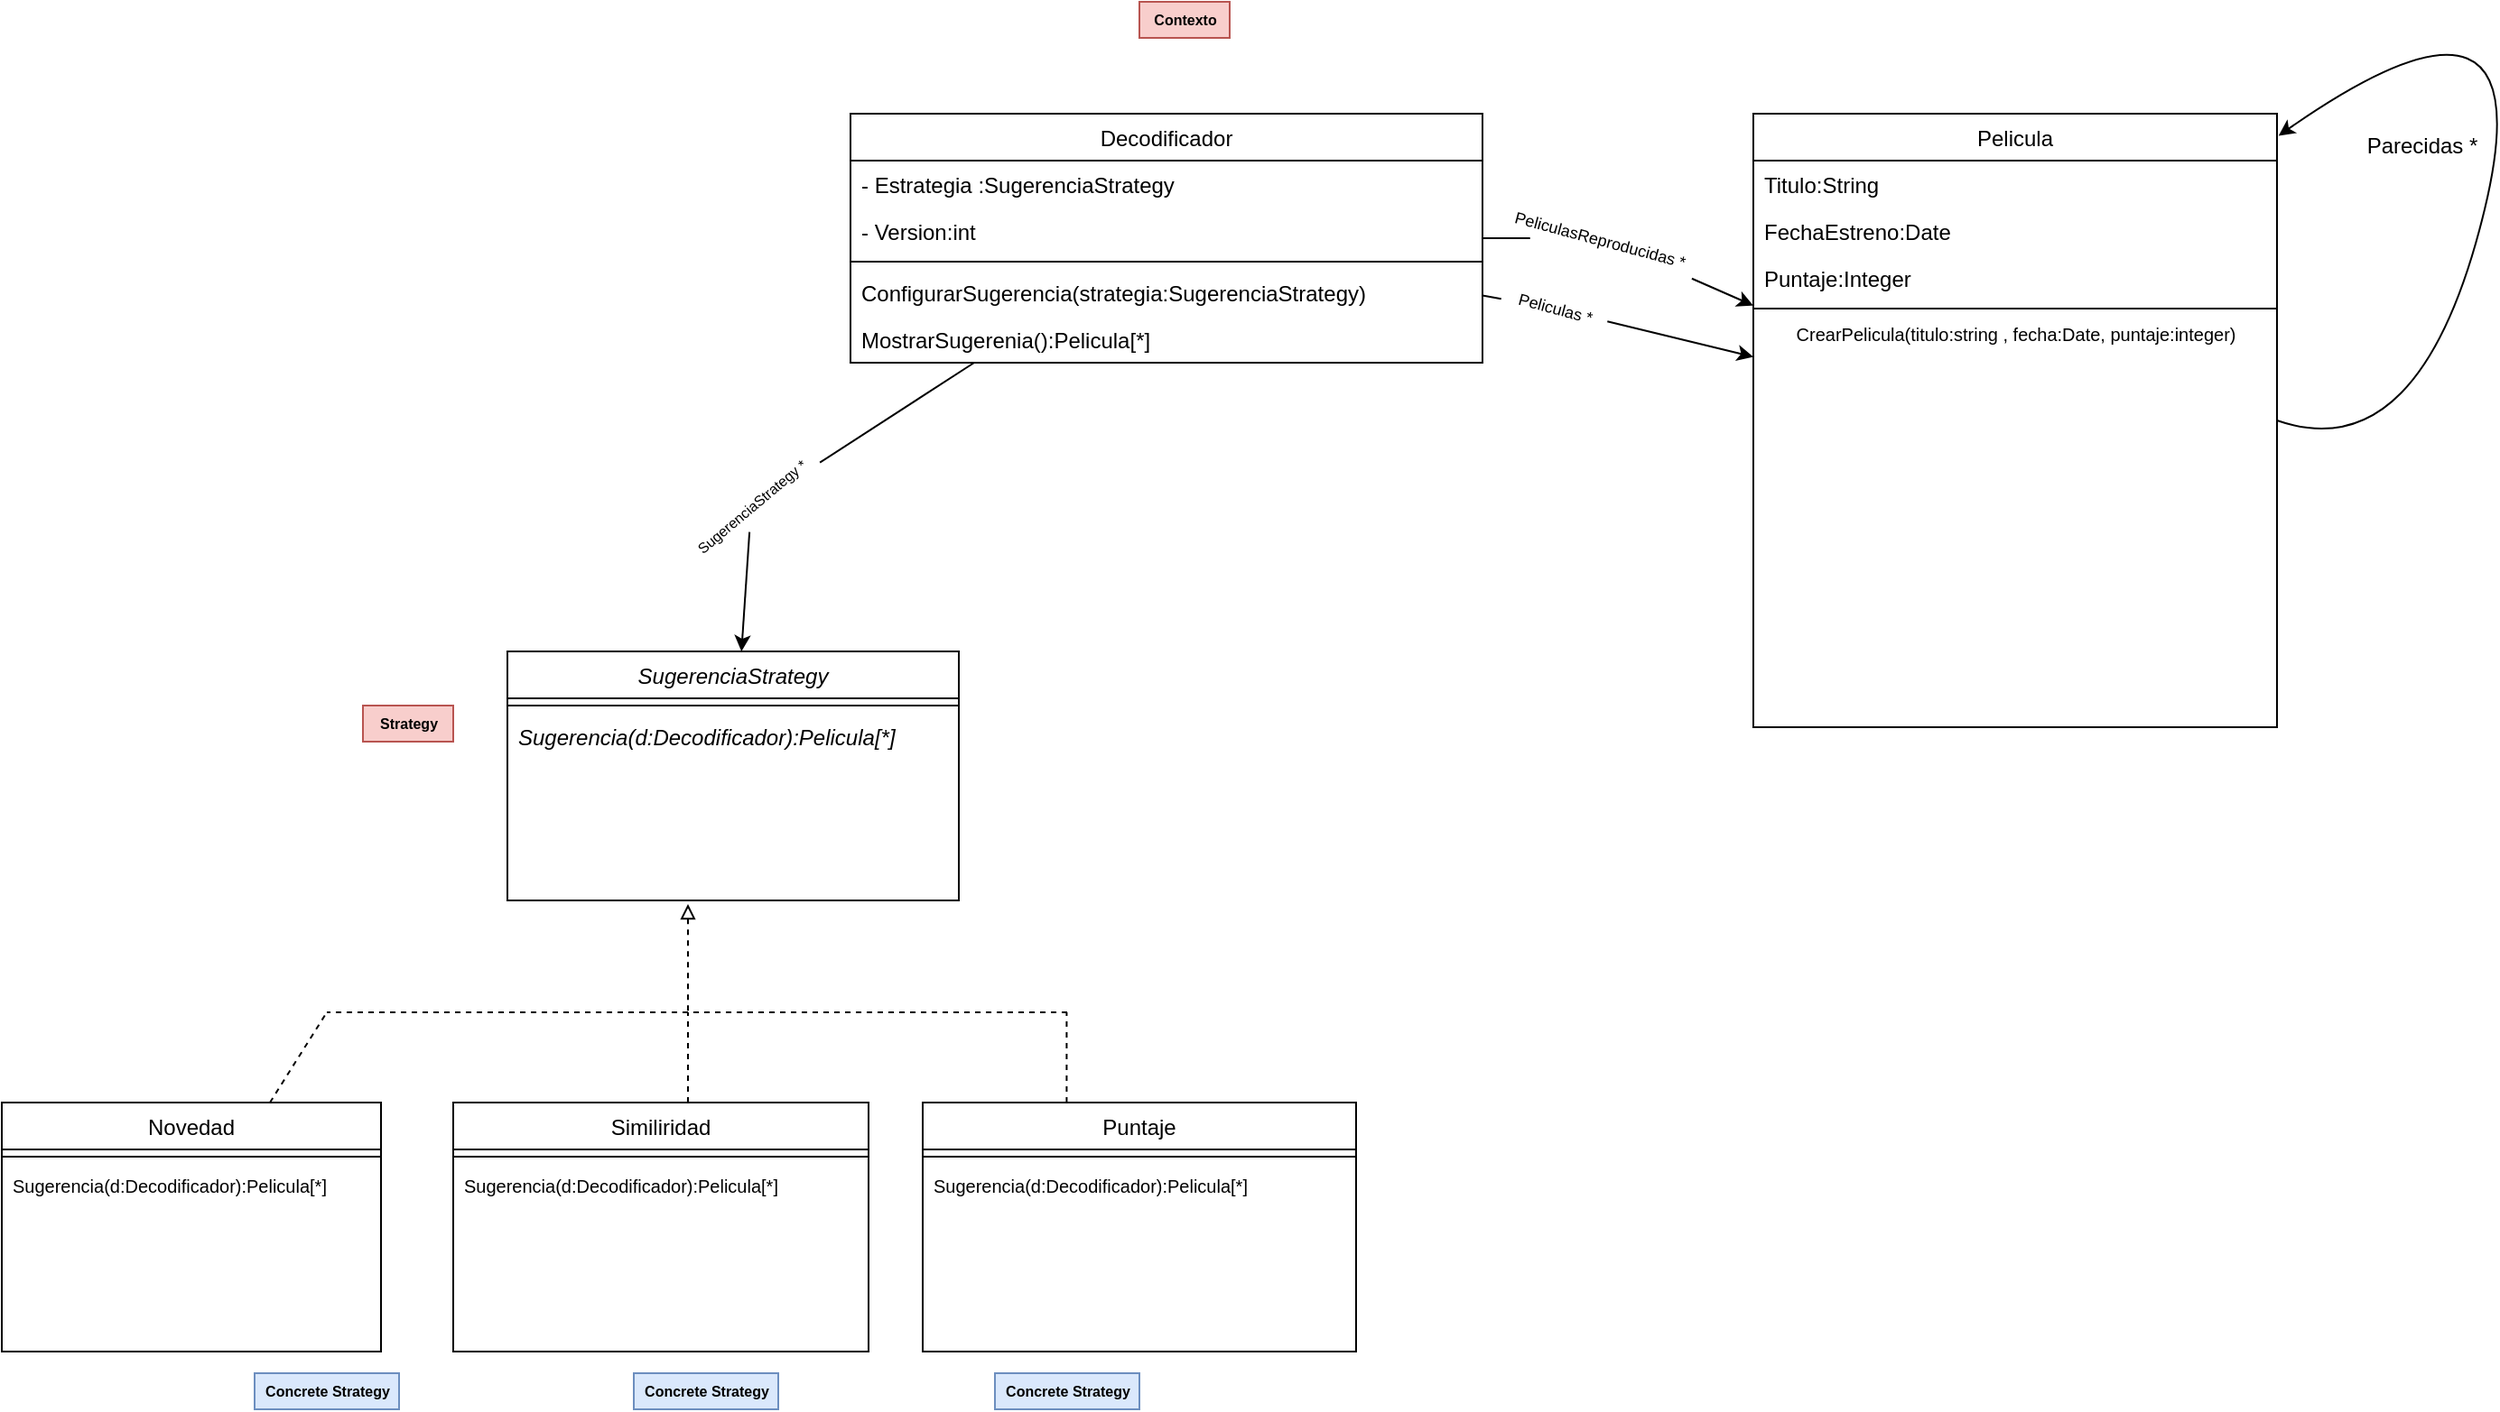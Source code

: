 <mxfile version="19.0.3" type="github">
  <diagram id="C5RBs43oDa-KdzZeNtuy" name="Page-1">
    <mxGraphModel dx="2005" dy="1816" grid="1" gridSize="10" guides="1" tooltips="1" connect="1" arrows="1" fold="1" page="1" pageScale="1" pageWidth="827" pageHeight="1169" math="0" shadow="0">
      <root>
        <mxCell id="WIyWlLk6GJQsqaUBKTNV-0" />
        <mxCell id="WIyWlLk6GJQsqaUBKTNV-1" parent="WIyWlLk6GJQsqaUBKTNV-0" />
        <mxCell id="zkfFHV4jXpPFQw0GAbJ--0" value="Decodificador" style="swimlane;fontStyle=0;align=center;verticalAlign=top;childLayout=stackLayout;horizontal=1;startSize=26;horizontalStack=0;resizeParent=1;resizeLast=0;collapsible=1;marginBottom=0;rounded=0;shadow=0;strokeWidth=1;" parent="WIyWlLk6GJQsqaUBKTNV-1" vertex="1">
          <mxGeometry x="110" y="2" width="350" height="138" as="geometry">
            <mxRectangle x="230" y="140" width="160" height="26" as="alternateBounds" />
          </mxGeometry>
        </mxCell>
        <mxCell id="zkfFHV4jXpPFQw0GAbJ--1" value="- Estrategia :SugerenciaStrategy" style="text;align=left;verticalAlign=top;spacingLeft=4;spacingRight=4;overflow=hidden;rotatable=0;points=[[0,0.5],[1,0.5]];portConstraint=eastwest;" parent="zkfFHV4jXpPFQw0GAbJ--0" vertex="1">
          <mxGeometry y="26" width="350" height="26" as="geometry" />
        </mxCell>
        <mxCell id="_CNnJkSrtxPyMAdEsJPv-67" value="- Version:int" style="text;align=left;verticalAlign=top;spacingLeft=4;spacingRight=4;overflow=hidden;rotatable=0;points=[[0,0.5],[1,0.5]];portConstraint=eastwest;" vertex="1" parent="zkfFHV4jXpPFQw0GAbJ--0">
          <mxGeometry y="52" width="350" height="26" as="geometry" />
        </mxCell>
        <mxCell id="zkfFHV4jXpPFQw0GAbJ--4" value="" style="line;html=1;strokeWidth=1;align=left;verticalAlign=middle;spacingTop=-1;spacingLeft=3;spacingRight=3;rotatable=0;labelPosition=right;points=[];portConstraint=eastwest;" parent="zkfFHV4jXpPFQw0GAbJ--0" vertex="1">
          <mxGeometry y="78" width="350" height="8" as="geometry" />
        </mxCell>
        <mxCell id="zkfFHV4jXpPFQw0GAbJ--5" value="ConfigurarSugerencia(strategia:SugerenciaStrategy)" style="text;align=left;verticalAlign=top;spacingLeft=4;spacingRight=4;overflow=hidden;rotatable=0;points=[[0,0.5],[1,0.5]];portConstraint=eastwest;" parent="zkfFHV4jXpPFQw0GAbJ--0" vertex="1">
          <mxGeometry y="86" width="350" height="26" as="geometry" />
        </mxCell>
        <mxCell id="_CNnJkSrtxPyMAdEsJPv-66" value="MostrarSugerenia():Pelicula[*]" style="text;align=left;verticalAlign=top;spacingLeft=4;spacingRight=4;overflow=hidden;rotatable=0;points=[[0,0.5],[1,0.5]];portConstraint=eastwest;" vertex="1" parent="zkfFHV4jXpPFQw0GAbJ--0">
          <mxGeometry y="112" width="350" height="26" as="geometry" />
        </mxCell>
        <mxCell id="_CNnJkSrtxPyMAdEsJPv-0" value="Pelicula" style="swimlane;fontStyle=0;align=center;verticalAlign=top;childLayout=stackLayout;horizontal=1;startSize=26;horizontalStack=0;resizeParent=1;resizeLast=0;collapsible=1;marginBottom=0;rounded=0;shadow=0;strokeWidth=1;" vertex="1" parent="WIyWlLk6GJQsqaUBKTNV-1">
          <mxGeometry x="610" y="2" width="290" height="340" as="geometry">
            <mxRectangle x="230" y="140" width="160" height="26" as="alternateBounds" />
          </mxGeometry>
        </mxCell>
        <mxCell id="_CNnJkSrtxPyMAdEsJPv-1" value="Titulo:String" style="text;align=left;verticalAlign=top;spacingLeft=4;spacingRight=4;overflow=hidden;rotatable=0;points=[[0,0.5],[1,0.5]];portConstraint=eastwest;" vertex="1" parent="_CNnJkSrtxPyMAdEsJPv-0">
          <mxGeometry y="26" width="290" height="26" as="geometry" />
        </mxCell>
        <mxCell id="_CNnJkSrtxPyMAdEsJPv-60" value="FechaEstreno:Date" style="text;align=left;verticalAlign=top;spacingLeft=4;spacingRight=4;overflow=hidden;rotatable=0;points=[[0,0.5],[1,0.5]];portConstraint=eastwest;" vertex="1" parent="_CNnJkSrtxPyMAdEsJPv-0">
          <mxGeometry y="52" width="290" height="26" as="geometry" />
        </mxCell>
        <mxCell id="_CNnJkSrtxPyMAdEsJPv-61" value="Puntaje:Integer" style="text;align=left;verticalAlign=top;spacingLeft=4;spacingRight=4;overflow=hidden;rotatable=0;points=[[0,0.5],[1,0.5]];portConstraint=eastwest;" vertex="1" parent="_CNnJkSrtxPyMAdEsJPv-0">
          <mxGeometry y="78" width="290" height="26" as="geometry" />
        </mxCell>
        <mxCell id="_CNnJkSrtxPyMAdEsJPv-4" value="" style="line;html=1;strokeWidth=1;align=left;verticalAlign=middle;spacingTop=-1;spacingLeft=3;spacingRight=3;rotatable=0;labelPosition=right;points=[];portConstraint=eastwest;" vertex="1" parent="_CNnJkSrtxPyMAdEsJPv-0">
          <mxGeometry y="104" width="290" height="8" as="geometry" />
        </mxCell>
        <mxCell id="_CNnJkSrtxPyMAdEsJPv-73" value="CrearPelicula(titulo:string , fecha:Date, puntaje:integer)" style="text;html=1;align=center;verticalAlign=middle;resizable=0;points=[];autosize=1;strokeColor=none;fillColor=none;fontSize=10;" vertex="1" parent="_CNnJkSrtxPyMAdEsJPv-0">
          <mxGeometry y="112" width="290" height="20" as="geometry" />
        </mxCell>
        <mxCell id="_CNnJkSrtxPyMAdEsJPv-6" value="SugerenciaStrategy" style="swimlane;fontStyle=2;align=center;verticalAlign=top;childLayout=stackLayout;horizontal=1;startSize=26;horizontalStack=0;resizeParent=1;resizeLast=0;collapsible=1;marginBottom=0;rounded=0;shadow=0;strokeWidth=1;" vertex="1" parent="WIyWlLk6GJQsqaUBKTNV-1">
          <mxGeometry x="-80" y="300" width="250" height="138" as="geometry">
            <mxRectangle x="230" y="140" width="160" height="26" as="alternateBounds" />
          </mxGeometry>
        </mxCell>
        <mxCell id="_CNnJkSrtxPyMAdEsJPv-10" value="" style="line;html=1;strokeWidth=1;align=left;verticalAlign=middle;spacingTop=-1;spacingLeft=3;spacingRight=3;rotatable=0;labelPosition=right;points=[];portConstraint=eastwest;" vertex="1" parent="_CNnJkSrtxPyMAdEsJPv-6">
          <mxGeometry y="26" width="250" height="8" as="geometry" />
        </mxCell>
        <mxCell id="_CNnJkSrtxPyMAdEsJPv-11" value="Sugerencia(d:Decodificador):Pelicula[*]" style="text;align=left;verticalAlign=top;spacingLeft=4;spacingRight=4;overflow=hidden;rotatable=0;points=[[0,0.5],[1,0.5]];portConstraint=eastwest;fontStyle=2" vertex="1" parent="_CNnJkSrtxPyMAdEsJPv-6">
          <mxGeometry y="34" width="250" height="26" as="geometry" />
        </mxCell>
        <mxCell id="_CNnJkSrtxPyMAdEsJPv-12" value="Novedad" style="swimlane;fontStyle=0;align=center;verticalAlign=middle;childLayout=stackLayout;horizontal=1;startSize=26;horizontalStack=0;resizeParent=1;resizeLast=0;collapsible=1;marginBottom=0;rounded=0;shadow=0;strokeWidth=1;" vertex="1" parent="WIyWlLk6GJQsqaUBKTNV-1">
          <mxGeometry x="-360" y="550" width="210" height="138" as="geometry">
            <mxRectangle x="230" y="140" width="160" height="26" as="alternateBounds" />
          </mxGeometry>
        </mxCell>
        <mxCell id="_CNnJkSrtxPyMAdEsJPv-16" value="" style="line;html=1;strokeWidth=1;align=left;verticalAlign=middle;spacingTop=-1;spacingLeft=3;spacingRight=3;rotatable=0;labelPosition=right;points=[];portConstraint=eastwest;" vertex="1" parent="_CNnJkSrtxPyMAdEsJPv-12">
          <mxGeometry y="26" width="210" height="8" as="geometry" />
        </mxCell>
        <mxCell id="_CNnJkSrtxPyMAdEsJPv-68" value="Sugerencia(d:Decodificador):Pelicula[*]" style="text;align=left;verticalAlign=top;spacingLeft=4;spacingRight=4;overflow=hidden;rotatable=0;points=[[0,0.5],[1,0.5]];portConstraint=eastwest;fontStyle=0;fontSize=10;" vertex="1" parent="_CNnJkSrtxPyMAdEsJPv-12">
          <mxGeometry y="34" width="210" height="36" as="geometry" />
        </mxCell>
        <mxCell id="_CNnJkSrtxPyMAdEsJPv-31" value="Similiridad" style="swimlane;fontStyle=0;align=center;verticalAlign=middle;childLayout=stackLayout;horizontal=1;startSize=26;horizontalStack=0;resizeParent=1;resizeLast=0;collapsible=1;marginBottom=0;rounded=0;shadow=0;strokeWidth=1;" vertex="1" parent="WIyWlLk6GJQsqaUBKTNV-1">
          <mxGeometry x="-110" y="550" width="230" height="138" as="geometry">
            <mxRectangle x="230" y="140" width="160" height="26" as="alternateBounds" />
          </mxGeometry>
        </mxCell>
        <mxCell id="_CNnJkSrtxPyMAdEsJPv-33" value="" style="line;html=1;strokeWidth=1;align=left;verticalAlign=middle;spacingTop=-1;spacingLeft=3;spacingRight=3;rotatable=0;labelPosition=right;points=[];portConstraint=eastwest;" vertex="1" parent="_CNnJkSrtxPyMAdEsJPv-31">
          <mxGeometry y="26" width="230" height="8" as="geometry" />
        </mxCell>
        <mxCell id="_CNnJkSrtxPyMAdEsJPv-71" value="Sugerencia(d:Decodificador):Pelicula[*]" style="text;align=left;verticalAlign=top;spacingLeft=4;spacingRight=4;overflow=hidden;rotatable=0;points=[[0,0.5],[1,0.5]];portConstraint=eastwest;fontStyle=0;fontSize=10;" vertex="1" parent="_CNnJkSrtxPyMAdEsJPv-31">
          <mxGeometry y="34" width="230" height="36" as="geometry" />
        </mxCell>
        <mxCell id="_CNnJkSrtxPyMAdEsJPv-35" value="Puntaje" style="swimlane;fontStyle=0;align=center;verticalAlign=middle;childLayout=stackLayout;horizontal=1;startSize=26;horizontalStack=0;resizeParent=1;resizeLast=0;collapsible=1;marginBottom=0;rounded=0;shadow=0;strokeWidth=1;" vertex="1" parent="WIyWlLk6GJQsqaUBKTNV-1">
          <mxGeometry x="150" y="550" width="240" height="138" as="geometry">
            <mxRectangle x="230" y="140" width="160" height="26" as="alternateBounds" />
          </mxGeometry>
        </mxCell>
        <mxCell id="_CNnJkSrtxPyMAdEsJPv-37" value="" style="line;html=1;strokeWidth=1;align=left;verticalAlign=middle;spacingTop=-1;spacingLeft=3;spacingRight=3;rotatable=0;labelPosition=right;points=[];portConstraint=eastwest;" vertex="1" parent="_CNnJkSrtxPyMAdEsJPv-35">
          <mxGeometry y="26" width="240" height="8" as="geometry" />
        </mxCell>
        <mxCell id="_CNnJkSrtxPyMAdEsJPv-72" value="Sugerencia(d:Decodificador):Pelicula[*]" style="text;align=left;verticalAlign=top;spacingLeft=4;spacingRight=4;overflow=hidden;rotatable=0;points=[[0,0.5],[1,0.5]];portConstraint=eastwest;fontStyle=0;fontSize=10;" vertex="1" parent="_CNnJkSrtxPyMAdEsJPv-35">
          <mxGeometry y="34" width="240" height="36" as="geometry" />
        </mxCell>
        <mxCell id="_CNnJkSrtxPyMAdEsJPv-39" value="" style="endArrow=none;html=1;rounded=0;dashed=1;" edge="1" parent="WIyWlLk6GJQsqaUBKTNV-1" source="_CNnJkSrtxPyMAdEsJPv-12">
          <mxGeometry width="50" height="50" relative="1" as="geometry">
            <mxPoint x="-210" y="528" as="sourcePoint" />
            <mxPoint x="-180" y="500" as="targetPoint" />
          </mxGeometry>
        </mxCell>
        <mxCell id="_CNnJkSrtxPyMAdEsJPv-40" value="" style="endArrow=none;html=1;rounded=0;dashed=1;" edge="1" parent="WIyWlLk6GJQsqaUBKTNV-1">
          <mxGeometry width="50" height="50" relative="1" as="geometry">
            <mxPoint x="20" y="550" as="sourcePoint" />
            <mxPoint x="20" y="500" as="targetPoint" />
          </mxGeometry>
        </mxCell>
        <mxCell id="_CNnJkSrtxPyMAdEsJPv-41" value="" style="endArrow=none;html=1;rounded=0;dashed=1;" edge="1" parent="WIyWlLk6GJQsqaUBKTNV-1">
          <mxGeometry width="50" height="50" relative="1" as="geometry">
            <mxPoint x="229.71" y="550" as="sourcePoint" />
            <mxPoint x="229.71" y="500" as="targetPoint" />
          </mxGeometry>
        </mxCell>
        <mxCell id="_CNnJkSrtxPyMAdEsJPv-42" value="" style="endArrow=none;html=1;rounded=0;dashed=1;" edge="1" parent="WIyWlLk6GJQsqaUBKTNV-1">
          <mxGeometry width="50" height="50" relative="1" as="geometry">
            <mxPoint x="230" y="500" as="sourcePoint" />
            <mxPoint x="-180" y="500" as="targetPoint" />
          </mxGeometry>
        </mxCell>
        <mxCell id="_CNnJkSrtxPyMAdEsJPv-43" value="" style="endArrow=none;html=1;rounded=0;startArrow=block;startFill=0;dashed=1;" edge="1" parent="WIyWlLk6GJQsqaUBKTNV-1">
          <mxGeometry width="50" height="50" relative="1" as="geometry">
            <mxPoint x="20" y="440" as="sourcePoint" />
            <mxPoint x="20" y="500" as="targetPoint" />
          </mxGeometry>
        </mxCell>
        <mxCell id="_CNnJkSrtxPyMAdEsJPv-44" value="" style="endArrow=none;html=1;rounded=0;startArrow=none;startFill=1;" edge="1" parent="WIyWlLk6GJQsqaUBKTNV-1" source="_CNnJkSrtxPyMAdEsJPv-50" target="zkfFHV4jXpPFQw0GAbJ--0">
          <mxGeometry width="50" height="50" relative="1" as="geometry">
            <mxPoint x="110" y="380" as="sourcePoint" />
            <mxPoint x="220" y="380" as="targetPoint" />
          </mxGeometry>
        </mxCell>
        <mxCell id="_CNnJkSrtxPyMAdEsJPv-45" value="" style="endArrow=none;html=1;rounded=0;startArrow=none;startFill=1;" edge="1" parent="WIyWlLk6GJQsqaUBKTNV-1" source="_CNnJkSrtxPyMAdEsJPv-52" target="zkfFHV4jXpPFQw0GAbJ--0">
          <mxGeometry width="50" height="50" relative="1" as="geometry">
            <mxPoint x="125.357" y="310" as="sourcePoint" />
            <mxPoint x="230" y="230.091" as="targetPoint" />
          </mxGeometry>
        </mxCell>
        <mxCell id="_CNnJkSrtxPyMAdEsJPv-46" value="" style="curved=1;endArrow=classic;html=1;rounded=0;exitX=1;exitY=0.5;exitDx=0;exitDy=0;entryX=1.003;entryY=0.036;entryDx=0;entryDy=0;entryPerimeter=0;" edge="1" parent="WIyWlLk6GJQsqaUBKTNV-1" source="_CNnJkSrtxPyMAdEsJPv-0" target="_CNnJkSrtxPyMAdEsJPv-0">
          <mxGeometry width="50" height="50" relative="1" as="geometry">
            <mxPoint x="420" y="300" as="sourcePoint" />
            <mxPoint x="790" y="180" as="targetPoint" />
            <Array as="points">
              <mxPoint x="980" y="200" />
              <mxPoint x="1050" y="-90" />
            </Array>
          </mxGeometry>
        </mxCell>
        <mxCell id="_CNnJkSrtxPyMAdEsJPv-47" value="Parecidas *" style="text;html=1;align=center;verticalAlign=middle;resizable=0;points=[];autosize=1;strokeColor=none;fillColor=none;" vertex="1" parent="WIyWlLk6GJQsqaUBKTNV-1">
          <mxGeometry x="940" y="10" width="80" height="20" as="geometry" />
        </mxCell>
        <mxCell id="_CNnJkSrtxPyMAdEsJPv-51" value="" style="endArrow=none;html=1;rounded=0;startArrow=none;startFill=1;" edge="1" parent="WIyWlLk6GJQsqaUBKTNV-1" source="_CNnJkSrtxPyMAdEsJPv-53" target="zkfFHV4jXpPFQw0GAbJ--0">
          <mxGeometry width="50" height="50" relative="1" as="geometry">
            <mxPoint x="560" y="188.477" as="sourcePoint" />
            <mxPoint x="380" y="139.997" as="targetPoint" />
          </mxGeometry>
        </mxCell>
        <mxCell id="_CNnJkSrtxPyMAdEsJPv-54" value="Contexto" style="text;html=1;align=center;verticalAlign=middle;resizable=0;points=[];autosize=1;strokeColor=#b85450;fillColor=#f8cecc;fontSize=8;fontStyle=1" vertex="1" parent="WIyWlLk6GJQsqaUBKTNV-1">
          <mxGeometry x="270" y="-60" width="50" height="20" as="geometry" />
        </mxCell>
        <mxCell id="_CNnJkSrtxPyMAdEsJPv-55" value="Strategy" style="text;html=1;align=center;verticalAlign=middle;resizable=0;points=[];autosize=1;strokeColor=#b85450;fillColor=#f8cecc;fontSize=8;fontStyle=1" vertex="1" parent="WIyWlLk6GJQsqaUBKTNV-1">
          <mxGeometry x="-160" y="330" width="50" height="20" as="geometry" />
        </mxCell>
        <mxCell id="_CNnJkSrtxPyMAdEsJPv-56" value="Concrete Strategy" style="text;html=1;align=center;verticalAlign=middle;resizable=0;points=[];autosize=1;strokeColor=#6c8ebf;fillColor=#dae8fc;fontSize=8;fontStyle=1" vertex="1" parent="WIyWlLk6GJQsqaUBKTNV-1">
          <mxGeometry x="190" y="700" width="80" height="20" as="geometry" />
        </mxCell>
        <mxCell id="_CNnJkSrtxPyMAdEsJPv-58" value="Concrete Strategy" style="text;html=1;align=center;verticalAlign=middle;resizable=0;points=[];autosize=1;strokeColor=#6c8ebf;fillColor=#dae8fc;fontSize=8;fontStyle=1" vertex="1" parent="WIyWlLk6GJQsqaUBKTNV-1">
          <mxGeometry x="-10" y="700" width="80" height="20" as="geometry" />
        </mxCell>
        <mxCell id="_CNnJkSrtxPyMAdEsJPv-59" value="Concrete Strategy" style="text;html=1;align=center;verticalAlign=middle;resizable=0;points=[];autosize=1;strokeColor=#6c8ebf;fillColor=#dae8fc;fontSize=8;fontStyle=1" vertex="1" parent="WIyWlLk6GJQsqaUBKTNV-1">
          <mxGeometry x="-220" y="700" width="80" height="20" as="geometry" />
        </mxCell>
        <mxCell id="_CNnJkSrtxPyMAdEsJPv-50" value="SugerenciaStrategy *" style="text;html=1;align=center;verticalAlign=middle;resizable=0;points=[];autosize=1;strokeColor=none;fillColor=none;rotation=-40;fontSize=8;" vertex="1" parent="WIyWlLk6GJQsqaUBKTNV-1">
          <mxGeometry x="10" y="210" width="90" height="20" as="geometry" />
        </mxCell>
        <mxCell id="_CNnJkSrtxPyMAdEsJPv-62" value="" style="endArrow=none;html=1;rounded=0;startArrow=classic;startFill=1;" edge="1" parent="WIyWlLk6GJQsqaUBKTNV-1" source="_CNnJkSrtxPyMAdEsJPv-6" target="_CNnJkSrtxPyMAdEsJPv-50">
          <mxGeometry width="50" height="50" relative="1" as="geometry">
            <mxPoint x="120.742" y="300" as="sourcePoint" />
            <mxPoint x="219.258" y="229" as="targetPoint" />
          </mxGeometry>
        </mxCell>
        <mxCell id="_CNnJkSrtxPyMAdEsJPv-52" value="&lt;font style=&quot;font-size: 9px;&quot;&gt;PeliculasReproducidas *&lt;/font&gt;" style="text;html=1;align=center;verticalAlign=middle;resizable=0;points=[];autosize=1;strokeColor=none;fillColor=none;rotation=15;" vertex="1" parent="WIyWlLk6GJQsqaUBKTNV-1">
          <mxGeometry x="470" y="61" width="110" height="20" as="geometry" />
        </mxCell>
        <mxCell id="_CNnJkSrtxPyMAdEsJPv-63" value="" style="endArrow=none;html=1;rounded=0;startArrow=classic;startFill=1;" edge="1" parent="WIyWlLk6GJQsqaUBKTNV-1" source="_CNnJkSrtxPyMAdEsJPv-0" target="_CNnJkSrtxPyMAdEsJPv-52">
          <mxGeometry width="50" height="50" relative="1" as="geometry">
            <mxPoint x="610" y="144.345" as="sourcePoint" />
            <mxPoint x="420" y="98.655" as="targetPoint" />
          </mxGeometry>
        </mxCell>
        <mxCell id="_CNnJkSrtxPyMAdEsJPv-53" value="Peliculas *" style="text;html=1;align=center;verticalAlign=middle;resizable=0;points=[];autosize=1;strokeColor=none;fillColor=none;fontSize=9;rotation=15;" vertex="1" parent="WIyWlLk6GJQsqaUBKTNV-1">
          <mxGeometry x="470" y="100" width="60" height="20" as="geometry" />
        </mxCell>
        <mxCell id="_CNnJkSrtxPyMAdEsJPv-64" value="" style="endArrow=none;html=1;rounded=0;startArrow=classic;startFill=1;" edge="1" parent="WIyWlLk6GJQsqaUBKTNV-1" source="_CNnJkSrtxPyMAdEsJPv-0" target="_CNnJkSrtxPyMAdEsJPv-53">
          <mxGeometry width="50" height="50" relative="1" as="geometry">
            <mxPoint x="560" y="188.477" as="sourcePoint" />
            <mxPoint x="420" y="123.98" as="targetPoint" />
          </mxGeometry>
        </mxCell>
      </root>
    </mxGraphModel>
  </diagram>
</mxfile>
